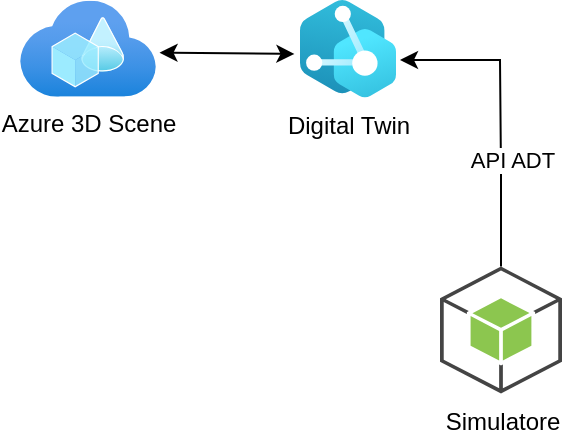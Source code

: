 <mxfile version="21.5.0" type="device">
  <diagram name="Page-1" id="ysFGFFtjgg-Z0FnmNKDy">
    <mxGraphModel dx="500" dy="273" grid="1" gridSize="10" guides="1" tooltips="1" connect="1" arrows="1" fold="1" page="1" pageScale="1" pageWidth="827" pageHeight="1169" math="0" shadow="0">
      <root>
        <mxCell id="0" />
        <mxCell id="1" parent="0" />
        <mxCell id="qXdvrSGMw5chEXLrEyOh-17" value="Azure 3D Scene" style="image;aspect=fixed;html=1;points=[];align=center;fontSize=12;image=img/lib/azure2/mixed_reality/Remote_Rendering.svg;" parent="1" vertex="1">
          <mxGeometry x="250" y="120.36" width="68" height="48" as="geometry" />
        </mxCell>
        <mxCell id="BHAb-2d5pf2myuL4bh2m-1" value="API ADT" style="edgeStyle=orthogonalEdgeStyle;rounded=0;orthogonalLoop=1;jettySize=auto;html=1;exitX=0.5;exitY=0;exitDx=0;exitDy=0;exitPerimeter=0;" parent="1" edge="1" source="qXdvrSGMw5chEXLrEyOh-19">
          <mxGeometry x="-0.295" y="-6" relative="1" as="geometry">
            <mxPoint x="414" y="253.25" as="sourcePoint" />
            <mxPoint x="440" y="150" as="targetPoint" />
            <mxPoint as="offset" />
            <Array as="points">
              <mxPoint x="491" y="206" />
              <mxPoint x="490" y="206" />
              <mxPoint x="490" y="150" />
            </Array>
          </mxGeometry>
        </mxCell>
        <mxCell id="qXdvrSGMw5chEXLrEyOh-19" value="Simulatore" style="outlineConnect=0;dashed=0;verticalLabelPosition=bottom;verticalAlign=top;align=center;html=1;shape=mxgraph.aws3.android;fillColor=#8CC64F;gradientColor=none;" parent="1" vertex="1">
          <mxGeometry x="460" y="253.25" width="61" height="63.5" as="geometry" />
        </mxCell>
        <mxCell id="qXdvrSGMw5chEXLrEyOh-11" value="Digital Twin" style="image;aspect=fixed;html=1;points=[];align=center;fontSize=12;image=img/lib/azure2/internet_of_things/Digital_Twins.svg;" parent="1" vertex="1">
          <mxGeometry x="390" y="120" width="48" height="48.71" as="geometry" />
        </mxCell>
        <mxCell id="hRsNbSTLZZnEU8zJFSb_-1" value="" style="endArrow=classic;startArrow=classic;html=1;rounded=0;exitX=1.026;exitY=0.541;exitDx=0;exitDy=0;exitPerimeter=0;entryX=-0.058;entryY=0.554;entryDx=0;entryDy=0;entryPerimeter=0;" edge="1" parent="1" source="qXdvrSGMw5chEXLrEyOh-17" target="qXdvrSGMw5chEXLrEyOh-11">
          <mxGeometry width="50" height="50" relative="1" as="geometry">
            <mxPoint x="333.5" y="180" as="sourcePoint" />
            <mxPoint x="380" y="146" as="targetPoint" />
          </mxGeometry>
        </mxCell>
      </root>
    </mxGraphModel>
  </diagram>
</mxfile>
